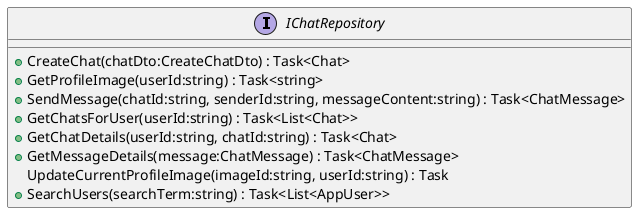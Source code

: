 @startuml
interface IChatRepository {
    + CreateChat(chatDto:CreateChatDto) : Task<Chat>
    + GetProfileImage(userId:string) : Task<string>
    + SendMessage(chatId:string, senderId:string, messageContent:string) : Task<ChatMessage>
    + GetChatsForUser(userId:string) : Task<List<Chat>>
    + GetChatDetails(userId:string, chatId:string) : Task<Chat>
    + GetMessageDetails(message:ChatMessage) : Task<ChatMessage>
    UpdateCurrentProfileImage(imageId:string, userId:string) : Task
    + SearchUsers(searchTerm:string) : Task<List<AppUser>>
}
@enduml
